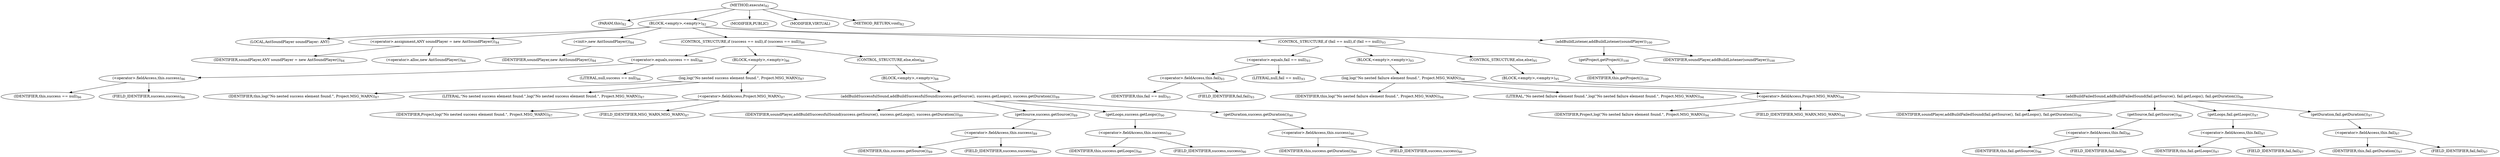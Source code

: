 digraph "execute" {  
"124" [label = <(METHOD,execute)<SUB>82</SUB>> ]
"6" [label = <(PARAM,this)<SUB>82</SUB>> ]
"125" [label = <(BLOCK,&lt;empty&gt;,&lt;empty&gt;)<SUB>82</SUB>> ]
"4" [label = <(LOCAL,AntSoundPlayer soundPlayer: ANY)> ]
"126" [label = <(&lt;operator&gt;.assignment,ANY soundPlayer = new AntSoundPlayer())<SUB>84</SUB>> ]
"127" [label = <(IDENTIFIER,soundPlayer,ANY soundPlayer = new AntSoundPlayer())<SUB>84</SUB>> ]
"128" [label = <(&lt;operator&gt;.alloc,new AntSoundPlayer())<SUB>84</SUB>> ]
"129" [label = <(&lt;init&gt;,new AntSoundPlayer())<SUB>84</SUB>> ]
"3" [label = <(IDENTIFIER,soundPlayer,new AntSoundPlayer())<SUB>84</SUB>> ]
"130" [label = <(CONTROL_STRUCTURE,if (success == null),if (success == null))<SUB>86</SUB>> ]
"131" [label = <(&lt;operator&gt;.equals,success == null)<SUB>86</SUB>> ]
"132" [label = <(&lt;operator&gt;.fieldAccess,this.success)<SUB>86</SUB>> ]
"133" [label = <(IDENTIFIER,this,success == null)<SUB>86</SUB>> ]
"134" [label = <(FIELD_IDENTIFIER,success,success)<SUB>86</SUB>> ]
"135" [label = <(LITERAL,null,success == null)<SUB>86</SUB>> ]
"136" [label = <(BLOCK,&lt;empty&gt;,&lt;empty&gt;)<SUB>86</SUB>> ]
"137" [label = <(log,log(&quot;No nested success element found.&quot;, Project.MSG_WARN))<SUB>87</SUB>> ]
"5" [label = <(IDENTIFIER,this,log(&quot;No nested success element found.&quot;, Project.MSG_WARN))<SUB>87</SUB>> ]
"138" [label = <(LITERAL,&quot;No nested success element found.&quot;,log(&quot;No nested success element found.&quot;, Project.MSG_WARN))<SUB>87</SUB>> ]
"139" [label = <(&lt;operator&gt;.fieldAccess,Project.MSG_WARN)<SUB>87</SUB>> ]
"140" [label = <(IDENTIFIER,Project,log(&quot;No nested success element found.&quot;, Project.MSG_WARN))<SUB>87</SUB>> ]
"141" [label = <(FIELD_IDENTIFIER,MSG_WARN,MSG_WARN)<SUB>87</SUB>> ]
"142" [label = <(CONTROL_STRUCTURE,else,else)<SUB>88</SUB>> ]
"143" [label = <(BLOCK,&lt;empty&gt;,&lt;empty&gt;)<SUB>88</SUB>> ]
"144" [label = <(addBuildSuccessfulSound,addBuildSuccessfulSound(success.getSource(), success.getLoops(), success.getDuration()))<SUB>89</SUB>> ]
"145" [label = <(IDENTIFIER,soundPlayer,addBuildSuccessfulSound(success.getSource(), success.getLoops(), success.getDuration()))<SUB>89</SUB>> ]
"146" [label = <(getSource,success.getSource())<SUB>89</SUB>> ]
"147" [label = <(&lt;operator&gt;.fieldAccess,this.success)<SUB>89</SUB>> ]
"148" [label = <(IDENTIFIER,this,success.getSource())<SUB>89</SUB>> ]
"149" [label = <(FIELD_IDENTIFIER,success,success)<SUB>89</SUB>> ]
"150" [label = <(getLoops,success.getLoops())<SUB>90</SUB>> ]
"151" [label = <(&lt;operator&gt;.fieldAccess,this.success)<SUB>90</SUB>> ]
"152" [label = <(IDENTIFIER,this,success.getLoops())<SUB>90</SUB>> ]
"153" [label = <(FIELD_IDENTIFIER,success,success)<SUB>90</SUB>> ]
"154" [label = <(getDuration,success.getDuration())<SUB>90</SUB>> ]
"155" [label = <(&lt;operator&gt;.fieldAccess,this.success)<SUB>90</SUB>> ]
"156" [label = <(IDENTIFIER,this,success.getDuration())<SUB>90</SUB>> ]
"157" [label = <(FIELD_IDENTIFIER,success,success)<SUB>90</SUB>> ]
"158" [label = <(CONTROL_STRUCTURE,if (fail == null),if (fail == null))<SUB>93</SUB>> ]
"159" [label = <(&lt;operator&gt;.equals,fail == null)<SUB>93</SUB>> ]
"160" [label = <(&lt;operator&gt;.fieldAccess,this.fail)<SUB>93</SUB>> ]
"161" [label = <(IDENTIFIER,this,fail == null)<SUB>93</SUB>> ]
"162" [label = <(FIELD_IDENTIFIER,fail,fail)<SUB>93</SUB>> ]
"163" [label = <(LITERAL,null,fail == null)<SUB>93</SUB>> ]
"164" [label = <(BLOCK,&lt;empty&gt;,&lt;empty&gt;)<SUB>93</SUB>> ]
"165" [label = <(log,log(&quot;No nested failure element found.&quot;, Project.MSG_WARN))<SUB>94</SUB>> ]
"7" [label = <(IDENTIFIER,this,log(&quot;No nested failure element found.&quot;, Project.MSG_WARN))<SUB>94</SUB>> ]
"166" [label = <(LITERAL,&quot;No nested failure element found.&quot;,log(&quot;No nested failure element found.&quot;, Project.MSG_WARN))<SUB>94</SUB>> ]
"167" [label = <(&lt;operator&gt;.fieldAccess,Project.MSG_WARN)<SUB>94</SUB>> ]
"168" [label = <(IDENTIFIER,Project,log(&quot;No nested failure element found.&quot;, Project.MSG_WARN))<SUB>94</SUB>> ]
"169" [label = <(FIELD_IDENTIFIER,MSG_WARN,MSG_WARN)<SUB>94</SUB>> ]
"170" [label = <(CONTROL_STRUCTURE,else,else)<SUB>95</SUB>> ]
"171" [label = <(BLOCK,&lt;empty&gt;,&lt;empty&gt;)<SUB>95</SUB>> ]
"172" [label = <(addBuildFailedSound,addBuildFailedSound(fail.getSource(), fail.getLoops(), fail.getDuration()))<SUB>96</SUB>> ]
"173" [label = <(IDENTIFIER,soundPlayer,addBuildFailedSound(fail.getSource(), fail.getLoops(), fail.getDuration()))<SUB>96</SUB>> ]
"174" [label = <(getSource,fail.getSource())<SUB>96</SUB>> ]
"175" [label = <(&lt;operator&gt;.fieldAccess,this.fail)<SUB>96</SUB>> ]
"176" [label = <(IDENTIFIER,this,fail.getSource())<SUB>96</SUB>> ]
"177" [label = <(FIELD_IDENTIFIER,fail,fail)<SUB>96</SUB>> ]
"178" [label = <(getLoops,fail.getLoops())<SUB>97</SUB>> ]
"179" [label = <(&lt;operator&gt;.fieldAccess,this.fail)<SUB>97</SUB>> ]
"180" [label = <(IDENTIFIER,this,fail.getLoops())<SUB>97</SUB>> ]
"181" [label = <(FIELD_IDENTIFIER,fail,fail)<SUB>97</SUB>> ]
"182" [label = <(getDuration,fail.getDuration())<SUB>97</SUB>> ]
"183" [label = <(&lt;operator&gt;.fieldAccess,this.fail)<SUB>97</SUB>> ]
"184" [label = <(IDENTIFIER,this,fail.getDuration())<SUB>97</SUB>> ]
"185" [label = <(FIELD_IDENTIFIER,fail,fail)<SUB>97</SUB>> ]
"186" [label = <(addBuildListener,addBuildListener(soundPlayer))<SUB>100</SUB>> ]
"187" [label = <(getProject,getProject())<SUB>100</SUB>> ]
"8" [label = <(IDENTIFIER,this,getProject())<SUB>100</SUB>> ]
"188" [label = <(IDENTIFIER,soundPlayer,addBuildListener(soundPlayer))<SUB>100</SUB>> ]
"189" [label = <(MODIFIER,PUBLIC)> ]
"190" [label = <(MODIFIER,VIRTUAL)> ]
"191" [label = <(METHOD_RETURN,void)<SUB>82</SUB>> ]
  "124" -> "6" 
  "124" -> "125" 
  "124" -> "189" 
  "124" -> "190" 
  "124" -> "191" 
  "125" -> "4" 
  "125" -> "126" 
  "125" -> "129" 
  "125" -> "130" 
  "125" -> "158" 
  "125" -> "186" 
  "126" -> "127" 
  "126" -> "128" 
  "129" -> "3" 
  "130" -> "131" 
  "130" -> "136" 
  "130" -> "142" 
  "131" -> "132" 
  "131" -> "135" 
  "132" -> "133" 
  "132" -> "134" 
  "136" -> "137" 
  "137" -> "5" 
  "137" -> "138" 
  "137" -> "139" 
  "139" -> "140" 
  "139" -> "141" 
  "142" -> "143" 
  "143" -> "144" 
  "144" -> "145" 
  "144" -> "146" 
  "144" -> "150" 
  "144" -> "154" 
  "146" -> "147" 
  "147" -> "148" 
  "147" -> "149" 
  "150" -> "151" 
  "151" -> "152" 
  "151" -> "153" 
  "154" -> "155" 
  "155" -> "156" 
  "155" -> "157" 
  "158" -> "159" 
  "158" -> "164" 
  "158" -> "170" 
  "159" -> "160" 
  "159" -> "163" 
  "160" -> "161" 
  "160" -> "162" 
  "164" -> "165" 
  "165" -> "7" 
  "165" -> "166" 
  "165" -> "167" 
  "167" -> "168" 
  "167" -> "169" 
  "170" -> "171" 
  "171" -> "172" 
  "172" -> "173" 
  "172" -> "174" 
  "172" -> "178" 
  "172" -> "182" 
  "174" -> "175" 
  "175" -> "176" 
  "175" -> "177" 
  "178" -> "179" 
  "179" -> "180" 
  "179" -> "181" 
  "182" -> "183" 
  "183" -> "184" 
  "183" -> "185" 
  "186" -> "187" 
  "186" -> "188" 
  "187" -> "8" 
}
